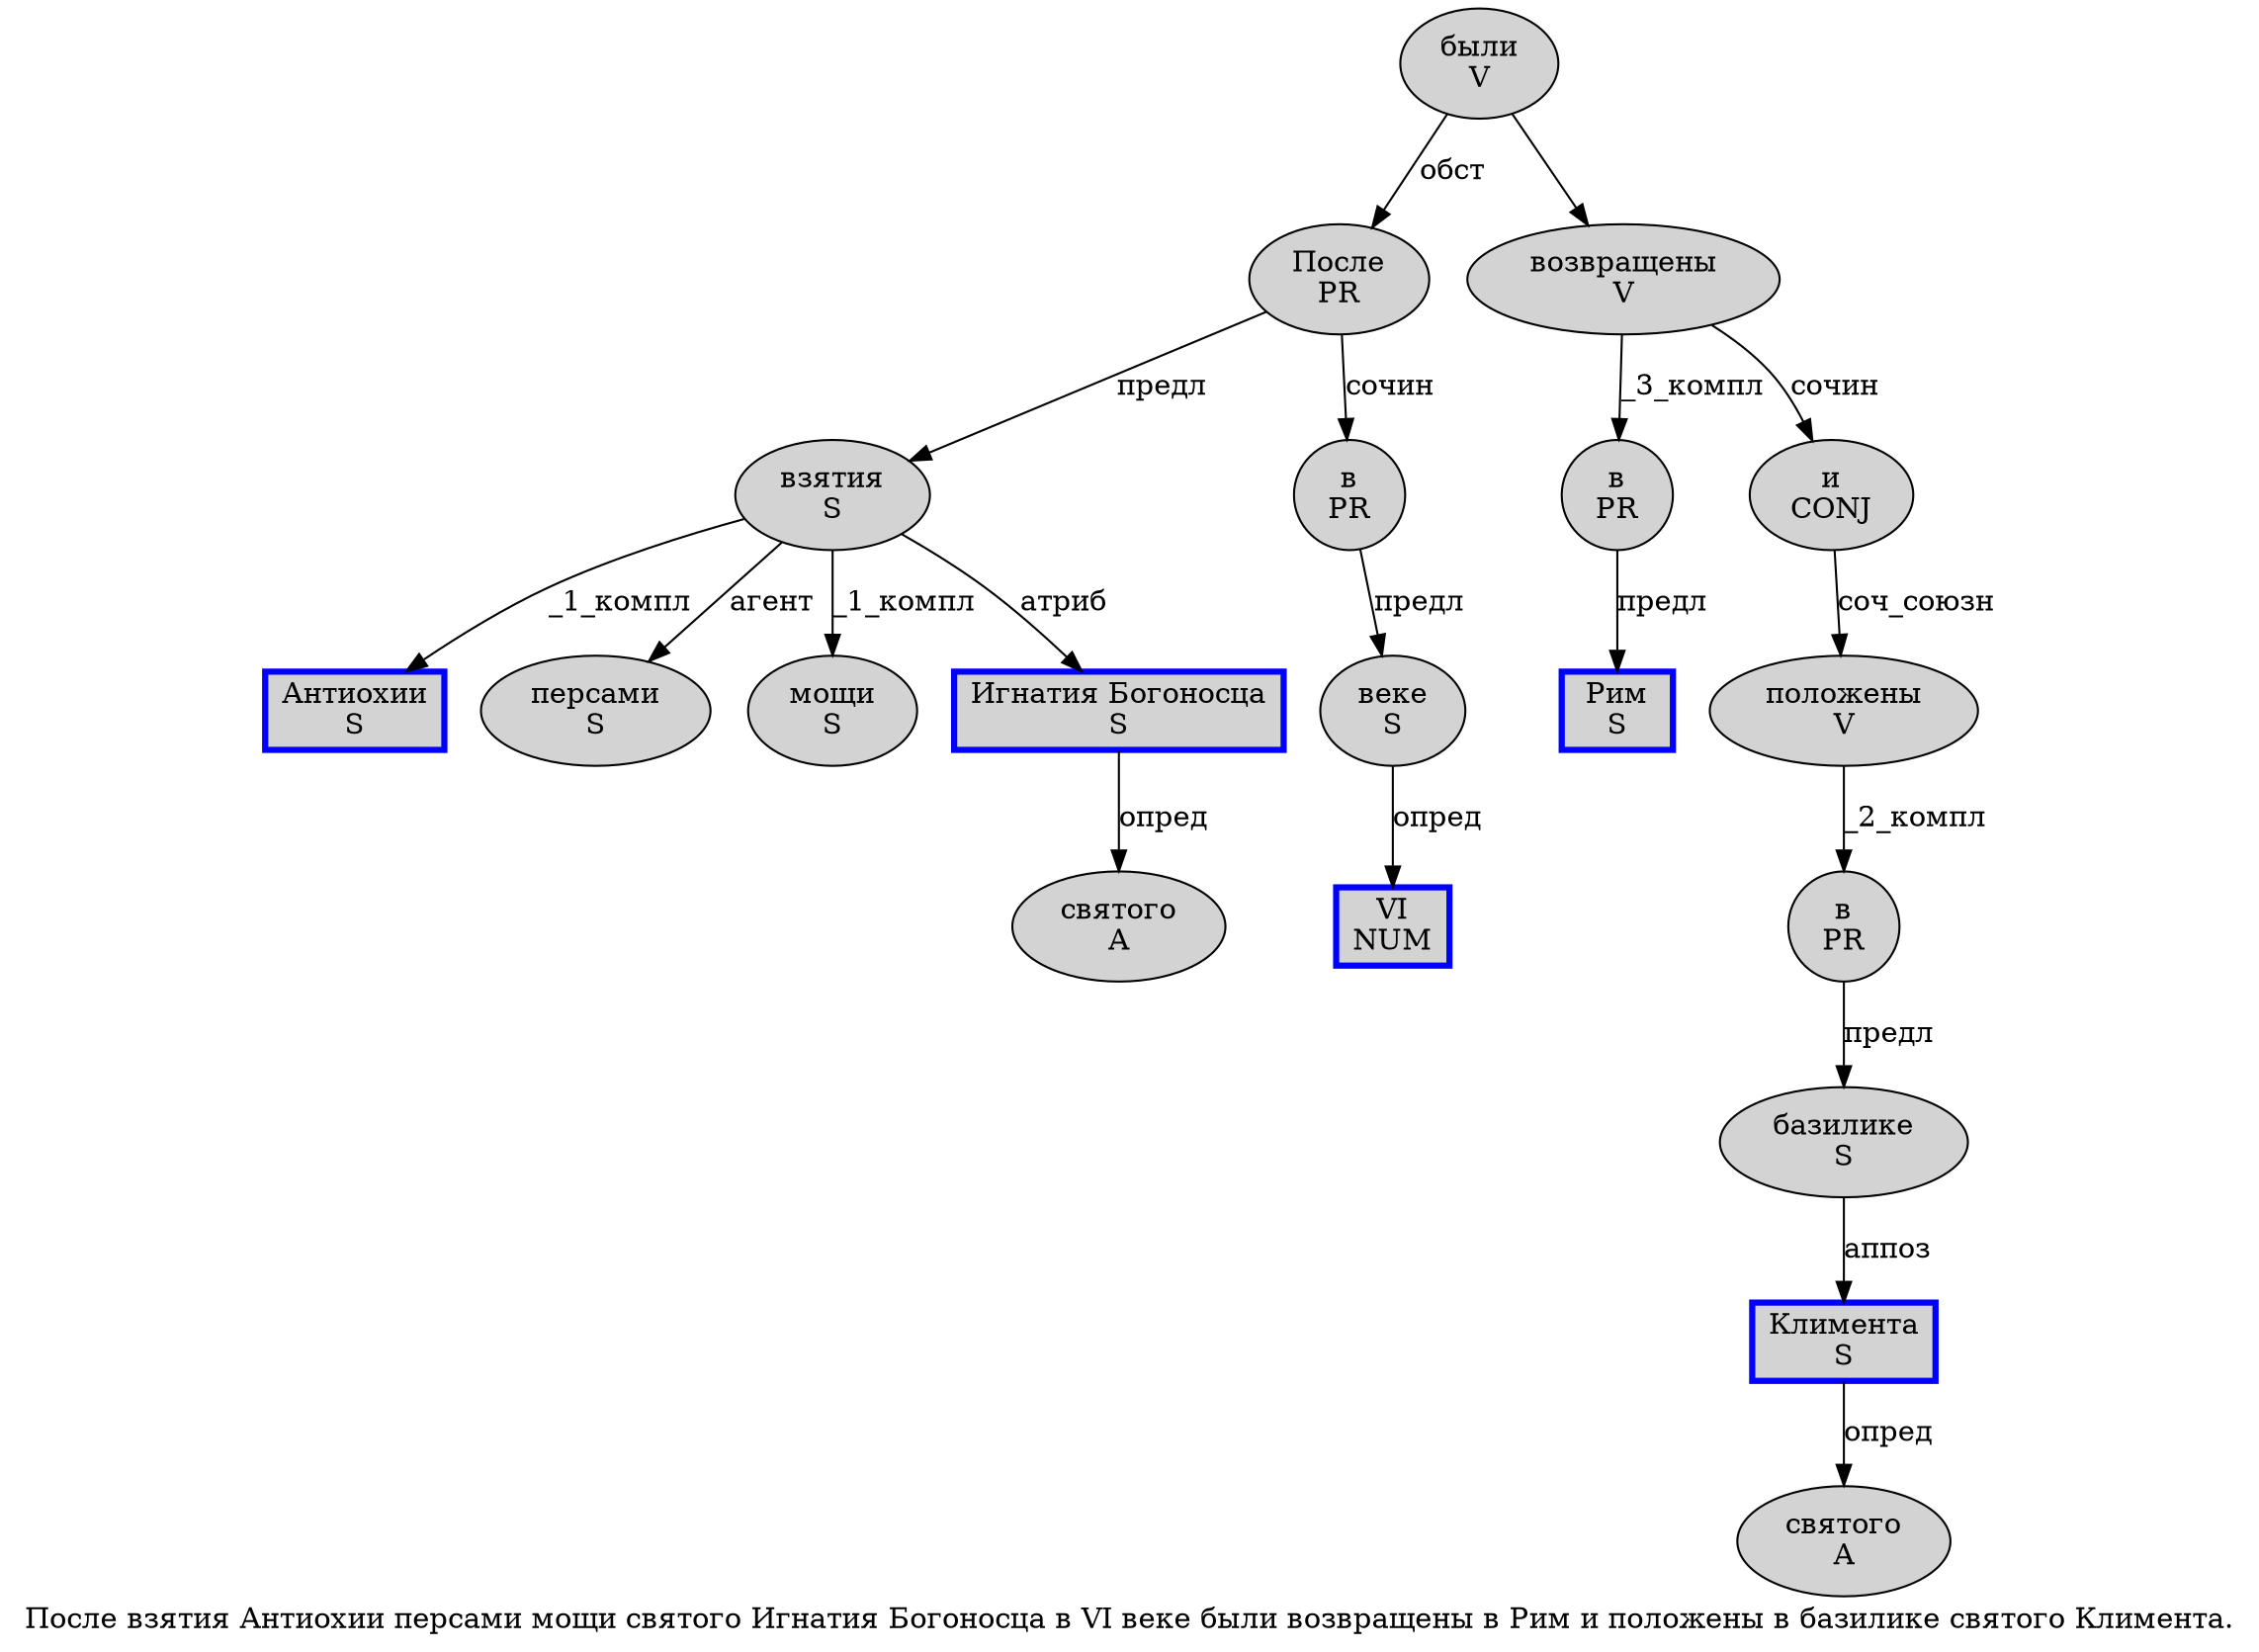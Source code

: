 digraph SENTENCE_390 {
	graph [label="После взятия Антиохии персами мощи святого Игнатия Богоносца в VI веке были возвращены в Рим и положены в базилике святого Климента."]
	node [style=filled]
		0 [label="После
PR" color="" fillcolor=lightgray penwidth=1 shape=ellipse]
		1 [label="взятия
S" color="" fillcolor=lightgray penwidth=1 shape=ellipse]
		2 [label="Антиохии
S" color=blue fillcolor=lightgray penwidth=3 shape=box]
		3 [label="персами
S" color="" fillcolor=lightgray penwidth=1 shape=ellipse]
		4 [label="мощи
S" color="" fillcolor=lightgray penwidth=1 shape=ellipse]
		5 [label="святого
A" color="" fillcolor=lightgray penwidth=1 shape=ellipse]
		6 [label="Игнатия Богоносца
S" color=blue fillcolor=lightgray penwidth=3 shape=box]
		7 [label="в
PR" color="" fillcolor=lightgray penwidth=1 shape=ellipse]
		8 [label="VI
NUM" color=blue fillcolor=lightgray penwidth=3 shape=box]
		9 [label="веке
S" color="" fillcolor=lightgray penwidth=1 shape=ellipse]
		10 [label="были
V" color="" fillcolor=lightgray penwidth=1 shape=ellipse]
		11 [label="возвращены
V" color="" fillcolor=lightgray penwidth=1 shape=ellipse]
		12 [label="в
PR" color="" fillcolor=lightgray penwidth=1 shape=ellipse]
		13 [label="Рим
S" color=blue fillcolor=lightgray penwidth=3 shape=box]
		14 [label="и
CONJ" color="" fillcolor=lightgray penwidth=1 shape=ellipse]
		15 [label="положены
V" color="" fillcolor=lightgray penwidth=1 shape=ellipse]
		16 [label="в
PR" color="" fillcolor=lightgray penwidth=1 shape=ellipse]
		17 [label="базилике
S" color="" fillcolor=lightgray penwidth=1 shape=ellipse]
		18 [label="святого
A" color="" fillcolor=lightgray penwidth=1 shape=ellipse]
		19 [label="Климента
S" color=blue fillcolor=lightgray penwidth=3 shape=box]
			10 -> 0 [label="обст"]
			10 -> 11
			9 -> 8 [label="опред"]
			17 -> 19 [label="аппоз"]
			15 -> 16 [label="_2_компл"]
			19 -> 18 [label="опред"]
			12 -> 13 [label="предл"]
			14 -> 15 [label="соч_союзн"]
			0 -> 1 [label="предл"]
			0 -> 7 [label="сочин"]
			1 -> 2 [label="_1_компл"]
			1 -> 3 [label="агент"]
			1 -> 4 [label="_1_компл"]
			1 -> 6 [label="атриб"]
			7 -> 9 [label="предл"]
			11 -> 12 [label="_3_компл"]
			11 -> 14 [label="сочин"]
			16 -> 17 [label="предл"]
			6 -> 5 [label="опред"]
}